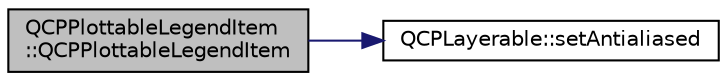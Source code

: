 digraph "QCPPlottableLegendItem::QCPPlottableLegendItem"
{
  edge [fontname="Helvetica",fontsize="10",labelfontname="Helvetica",labelfontsize="10"];
  node [fontname="Helvetica",fontsize="10",shape=record];
  rankdir="LR";
  Node0 [label="QCPPlottableLegendItem\l::QCPPlottableLegendItem",height=0.2,width=0.4,color="black", fillcolor="grey75", style="filled", fontcolor="black"];
  Node0 -> Node1 [color="midnightblue",fontsize="10",style="solid",fontname="Helvetica"];
  Node1 [label="QCPLayerable::setAntialiased",height=0.2,width=0.4,color="black", fillcolor="white", style="filled",URL="$class_q_c_p_layerable.html#a4fd43e89be4a553ead41652565ff0581"];
}
